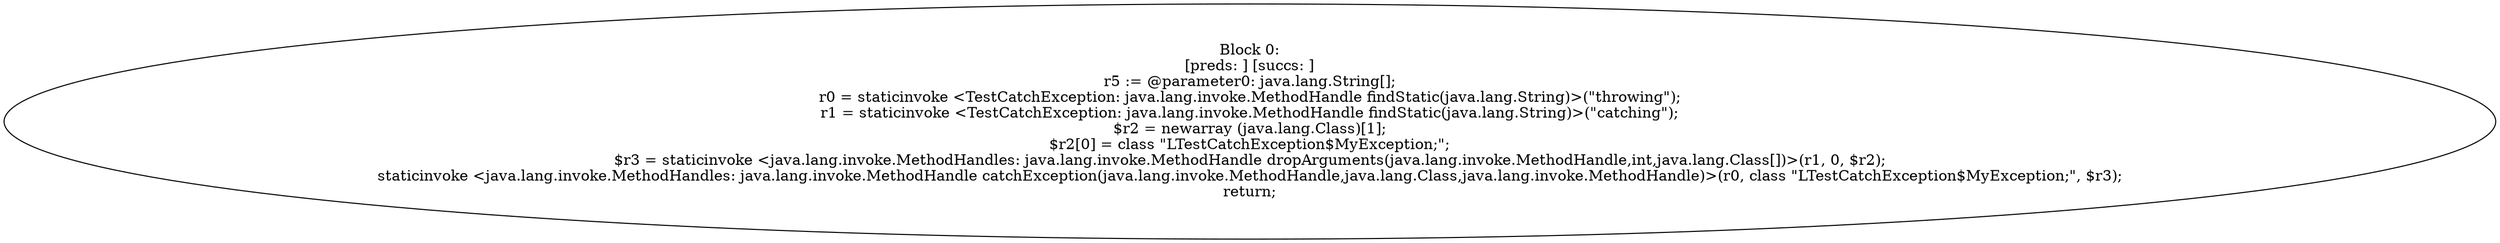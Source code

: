 digraph "unitGraph" {
    "Block 0:
[preds: ] [succs: ]
r5 := @parameter0: java.lang.String[];
r0 = staticinvoke <TestCatchException: java.lang.invoke.MethodHandle findStatic(java.lang.String)>(\"throwing\");
r1 = staticinvoke <TestCatchException: java.lang.invoke.MethodHandle findStatic(java.lang.String)>(\"catching\");
$r2 = newarray (java.lang.Class)[1];
$r2[0] = class \"LTestCatchException$MyException;\";
$r3 = staticinvoke <java.lang.invoke.MethodHandles: java.lang.invoke.MethodHandle dropArguments(java.lang.invoke.MethodHandle,int,java.lang.Class[])>(r1, 0, $r2);
staticinvoke <java.lang.invoke.MethodHandles: java.lang.invoke.MethodHandle catchException(java.lang.invoke.MethodHandle,java.lang.Class,java.lang.invoke.MethodHandle)>(r0, class \"LTestCatchException$MyException;\", $r3);
return;
"
}
